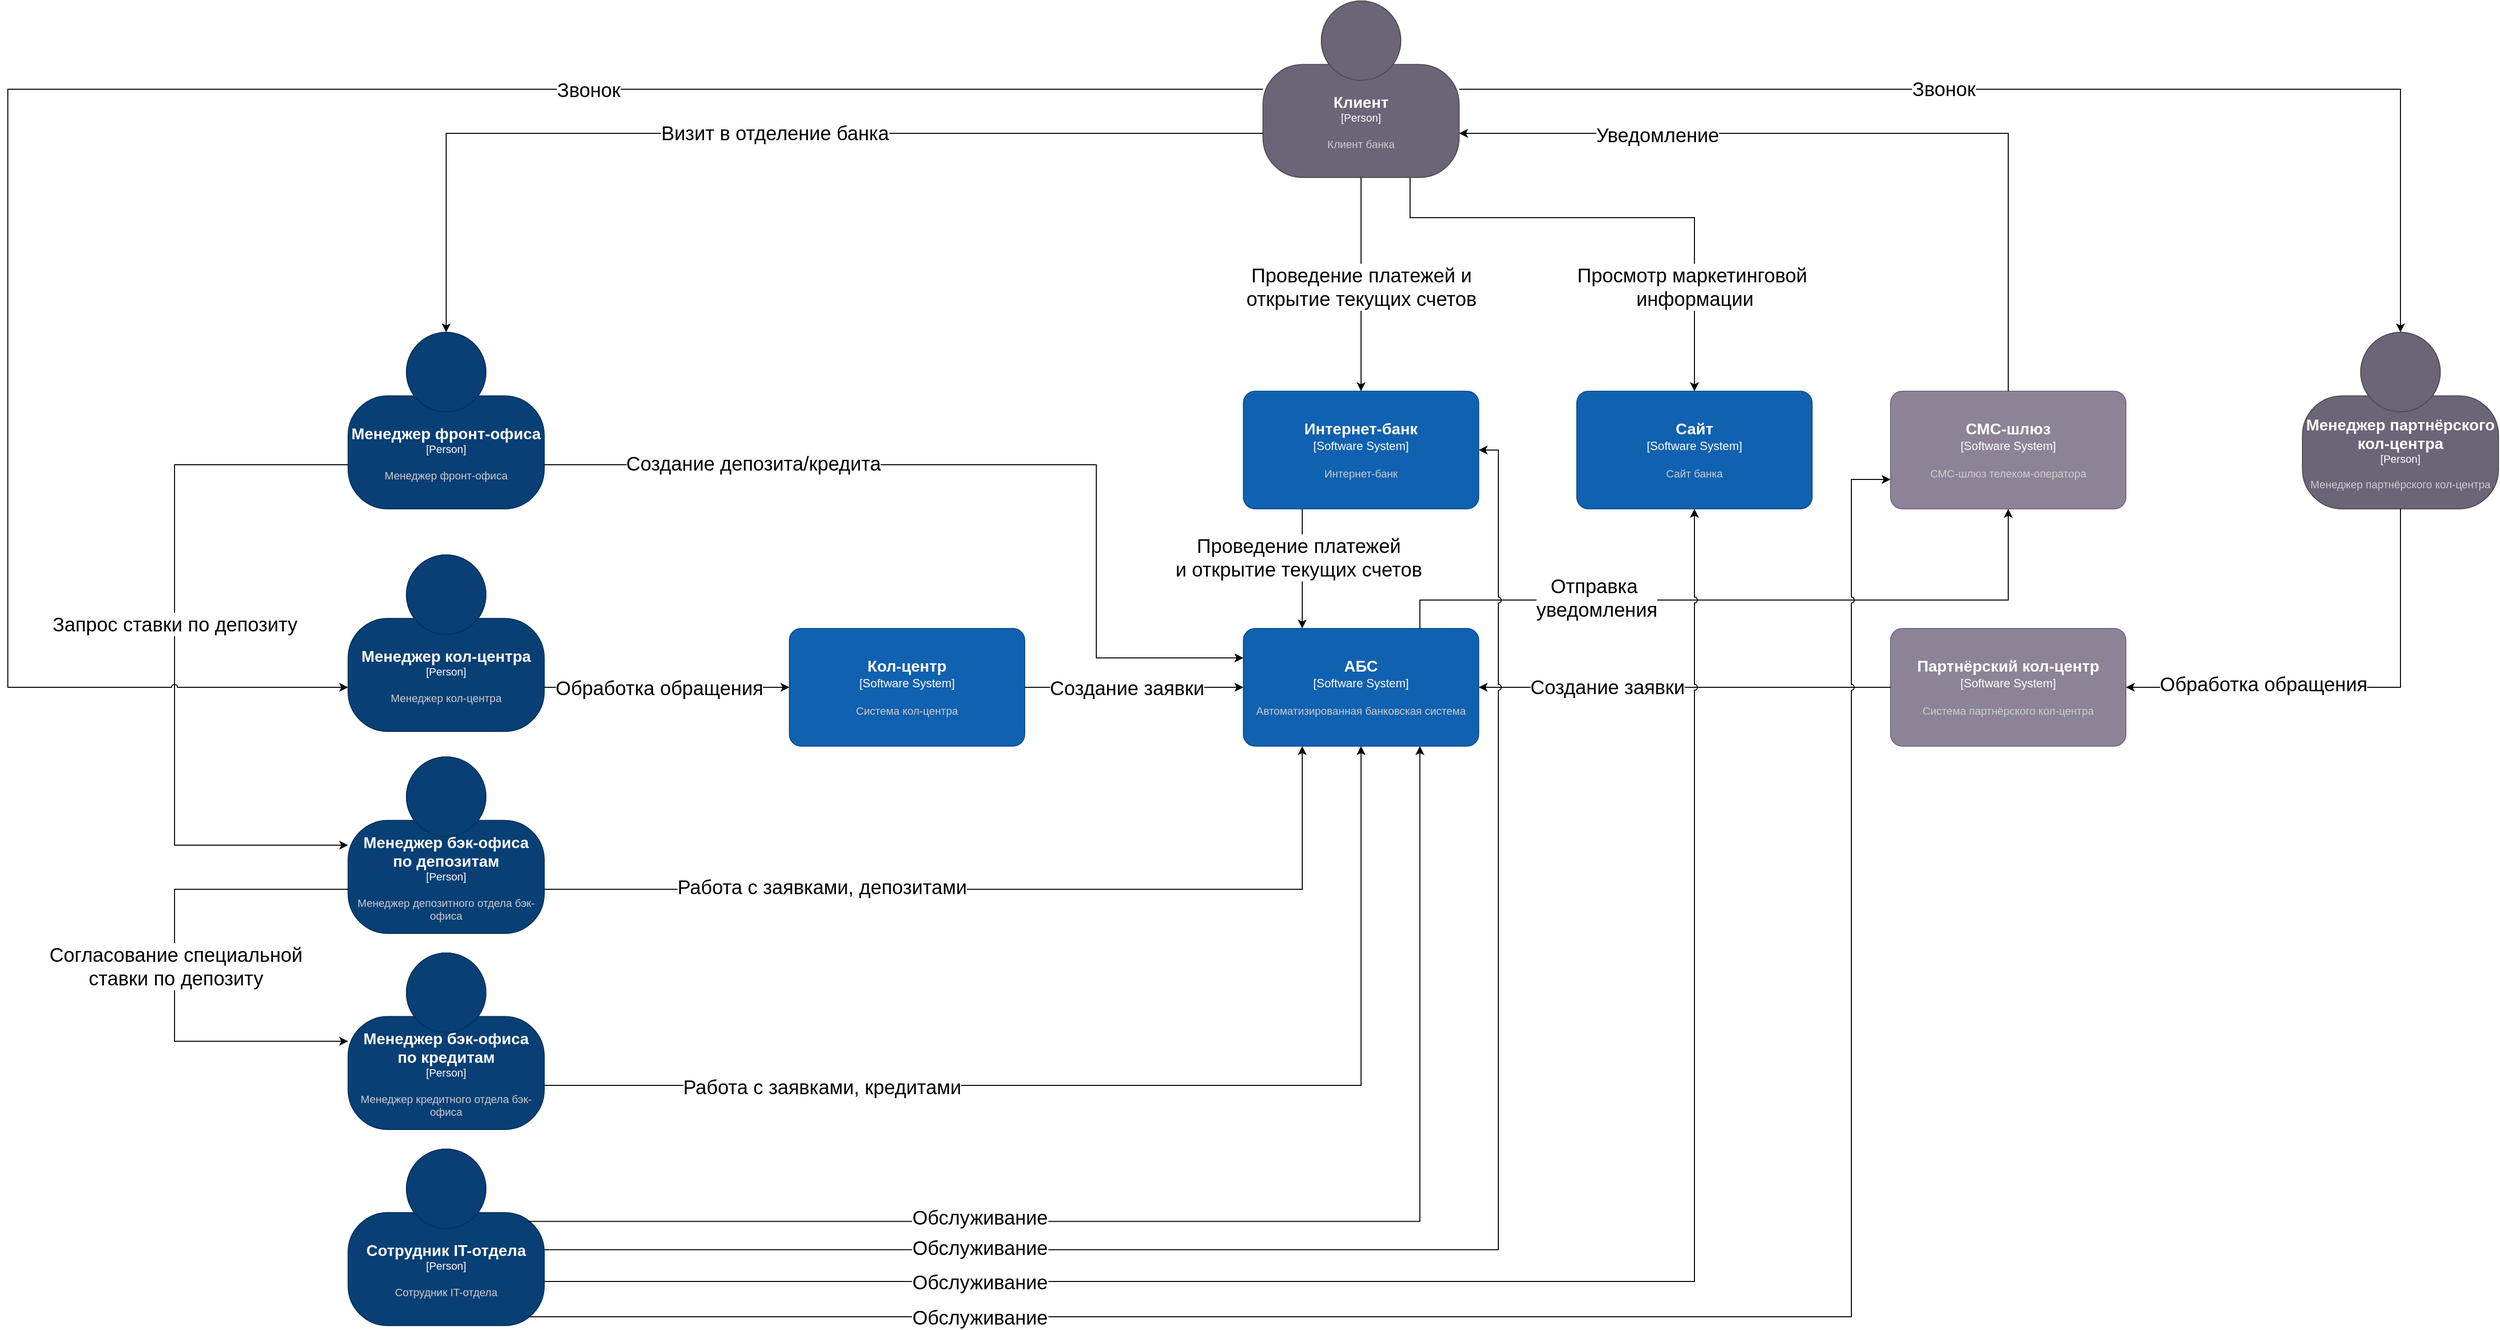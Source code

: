 <mxfile version="24.7.8">
  <diagram name="Схема интеграций" id="GC7DL1on-IlrRZ7ZNuFh">
    <mxGraphModel dx="2745" dy="1815" grid="1" gridSize="10" guides="1" tooltips="1" connect="1" arrows="1" fold="1" page="1" pageScale="1" pageWidth="827" pageHeight="1169" math="0" shadow="0">
      <root>
        <mxCell id="0" />
        <mxCell id="1" parent="0" />
        <object placeholders="1" c4Name="Менеджер кол-центра" c4Type="Person" c4Description="Менеджер кол-центра" label="&lt;font style=&quot;font-size: 16px&quot;&gt;&lt;b&gt;%c4Name%&lt;/b&gt;&lt;/font&gt;&lt;div&gt;[%c4Type%]&lt;/div&gt;&lt;br&gt;&lt;div&gt;&lt;font style=&quot;font-size: 11px&quot;&gt;&lt;font color=&quot;#cccccc&quot;&gt;%c4Description%&lt;/font&gt;&lt;/div&gt;" id="RdxGDrRXhkcWvkmHQoYj-1">
          <mxCell style="html=1;fontSize=11;dashed=0;whiteSpace=wrap;fillColor=#083F75;strokeColor=#06315C;fontColor=#ffffff;shape=mxgraph.c4.person2;align=center;metaEdit=1;points=[[0.5,0,0],[1,0.5,0],[1,0.75,0],[0.75,1,0],[0.5,1,0],[0.25,1,0],[0,0.75,0],[0,0.5,0]];resizable=1;" parent="1" vertex="1">
            <mxGeometry x="-933" y="204" width="200" height="180" as="geometry" />
          </mxCell>
        </object>
        <object placeholders="1" c4Name="Менеджер партнёрского кол-центра" c4Type="Person" c4Description="Менеджер партнёрского кол-центра" label="&lt;font style=&quot;font-size: 16px&quot;&gt;&lt;b&gt;%c4Name%&lt;/b&gt;&lt;/font&gt;&lt;div&gt;[%c4Type%]&lt;/div&gt;&lt;br&gt;&lt;div&gt;&lt;font style=&quot;font-size: 11px&quot;&gt;&lt;font color=&quot;#cccccc&quot;&gt;%c4Description%&lt;/font&gt;&lt;/div&gt;" id="RdxGDrRXhkcWvkmHQoYj-2">
          <mxCell style="html=1;fontSize=11;dashed=0;whiteSpace=wrap;fillColor=#6C6477;strokeColor=#4D4D4D;fontColor=#ffffff;shape=mxgraph.c4.person2;align=center;metaEdit=1;points=[[0.5,0,0],[1,0.5,0],[1,0.75,0],[0.75,1,0],[0.5,1,0],[0.25,1,0],[0,0.75,0],[0,0.5,0]];resizable=1;" parent="1" vertex="1">
            <mxGeometry x="1060" y="-23" width="200" height="180" as="geometry" />
          </mxCell>
        </object>
        <object placeholders="1" c4Name="АБС" c4Type="Software System" c4Description="Автоматизированная банковская система" label="&lt;font style=&quot;font-size: 16px&quot;&gt;&lt;b&gt;%c4Name%&lt;/b&gt;&lt;/font&gt;&lt;div&gt;[%c4Type%]&lt;/div&gt;&lt;br&gt;&lt;div&gt;&lt;font style=&quot;font-size: 11px&quot;&gt;&lt;font color=&quot;#cccccc&quot;&gt;%c4Description%&lt;/font&gt;&lt;/div&gt;" id="RdxGDrRXhkcWvkmHQoYj-3">
          <mxCell style="rounded=1;whiteSpace=wrap;html=1;labelBackgroundColor=none;fillColor=#1061B0;fontColor=#ffffff;align=center;arcSize=10;strokeColor=#0D5091;metaEdit=1;resizable=1;points=[[0.25,0,0],[0.5,0,0],[0.75,0,0],[1,0.25,0],[1,0.5,0],[1,0.75,0],[0.75,1,0],[0.5,1,0],[0.25,1,0],[0,0.75,0],[0,0.5,0],[0,0.25,0]];" parent="1" vertex="1">
            <mxGeometry x="-20" y="279" width="240" height="120" as="geometry" />
          </mxCell>
        </object>
        <object placeholders="1" c4Name="Партнёрский кол-центр" c4Type="Software System" c4Description="Система партнёрского кол-центра" label="&lt;font style=&quot;font-size: 16px&quot;&gt;&lt;b&gt;%c4Name%&lt;/b&gt;&lt;/font&gt;&lt;div&gt;[%c4Type%]&lt;/div&gt;&lt;br&gt;&lt;div&gt;&lt;font style=&quot;font-size: 11px&quot;&gt;&lt;font color=&quot;#cccccc&quot;&gt;%c4Description%&lt;/font&gt;&lt;/div&gt;" id="RdxGDrRXhkcWvkmHQoYj-4">
          <mxCell style="rounded=1;whiteSpace=wrap;html=1;labelBackgroundColor=none;fillColor=#8C8496;fontColor=#ffffff;align=center;arcSize=10;strokeColor=#736782;metaEdit=1;resizable=1;points=[[0.25,0,0],[0.5,0,0],[0.75,0,0],[1,0.25,0],[1,0.5,0],[1,0.75,0],[0.75,1,0],[0.5,1,0],[0.25,1,0],[0,0.75,0],[0,0.5,0],[0,0.25,0]];" parent="1" vertex="1">
            <mxGeometry x="640" y="279" width="240" height="120" as="geometry" />
          </mxCell>
        </object>
        <object placeholders="1" c4Name="СМС-шлюз" c4Type="Software System" c4Description="СМС-шлюз телеком-оператора" label="&lt;font style=&quot;font-size: 16px&quot;&gt;&lt;b&gt;%c4Name%&lt;/b&gt;&lt;/font&gt;&lt;div&gt;[%c4Type%]&lt;/div&gt;&lt;br&gt;&lt;div&gt;&lt;font style=&quot;font-size: 11px&quot;&gt;&lt;font color=&quot;#cccccc&quot;&gt;%c4Description%&lt;/font&gt;&lt;/div&gt;" id="RdxGDrRXhkcWvkmHQoYj-6">
          <mxCell style="rounded=1;whiteSpace=wrap;html=1;labelBackgroundColor=none;fillColor=#8C8496;fontColor=#ffffff;align=center;arcSize=10;strokeColor=#736782;metaEdit=1;resizable=1;points=[[0.25,0,0],[0.5,0,0],[0.75,0,0],[1,0.25,0],[1,0.5,0],[1,0.75,0],[0.75,1,0],[0.5,1,0],[0.25,1,0],[0,0.75,0],[0,0.5,0],[0,0.25,0]];" parent="1" vertex="1">
            <mxGeometry x="640" y="37" width="240" height="120" as="geometry" />
          </mxCell>
        </object>
        <object placeholders="1" c4Name="Кол-центр" c4Type="Software System" c4Description="Система кол-центра" label="&lt;font style=&quot;font-size: 16px&quot;&gt;&lt;b&gt;%c4Name%&lt;/b&gt;&lt;/font&gt;&lt;div&gt;[%c4Type%]&lt;/div&gt;&lt;br&gt;&lt;div&gt;&lt;font style=&quot;font-size: 11px&quot;&gt;&lt;font color=&quot;#cccccc&quot;&gt;%c4Description%&lt;/font&gt;&lt;/div&gt;" id="RdxGDrRXhkcWvkmHQoYj-7">
          <mxCell style="rounded=1;whiteSpace=wrap;html=1;labelBackgroundColor=none;fillColor=#1061B0;fontColor=#ffffff;align=center;arcSize=10;strokeColor=#0D5091;metaEdit=1;resizable=1;points=[[0.25,0,0],[0.5,0,0],[0.75,0,0],[1,0.25,0],[1,0.5,0],[1,0.75,0],[0.75,1,0],[0.5,1,0],[0.25,1,0],[0,0.75,0],[0,0.5,0],[0,0.25,0]];" parent="1" vertex="1">
            <mxGeometry x="-483" y="279" width="240" height="120" as="geometry" />
          </mxCell>
        </object>
        <object placeholders="1" c4Name="Интернет-банк" c4Type="Software System" c4Description="Интернет-банк" label="&lt;font style=&quot;font-size: 16px&quot;&gt;&lt;b&gt;%c4Name%&lt;/b&gt;&lt;/font&gt;&lt;div&gt;[%c4Type%]&lt;/div&gt;&lt;br&gt;&lt;div&gt;&lt;font style=&quot;font-size: 11px&quot;&gt;&lt;font color=&quot;#cccccc&quot;&gt;%c4Description%&lt;/font&gt;&lt;/div&gt;" id="RdxGDrRXhkcWvkmHQoYj-8">
          <mxCell style="rounded=1;whiteSpace=wrap;html=1;labelBackgroundColor=none;fillColor=#1061B0;fontColor=#ffffff;align=center;arcSize=10;strokeColor=#0D5091;metaEdit=1;resizable=1;points=[[0.25,0,0],[0.5,0,0],[0.75,0,0],[1,0.25,0],[1,0.5,0],[1,0.75,0],[0.75,1,0],[0.5,1,0],[0.25,1,0],[0,0.75,0],[0,0.5,0],[0,0.25,0]];" parent="1" vertex="1">
            <mxGeometry x="-20" y="37" width="240" height="120" as="geometry" />
          </mxCell>
        </object>
        <object placeholders="1" c4Name="Сайт" c4Type="Software System" c4Description="Сайт банка" label="&lt;font style=&quot;font-size: 16px&quot;&gt;&lt;b&gt;%c4Name%&lt;/b&gt;&lt;/font&gt;&lt;div&gt;[%c4Type%]&lt;/div&gt;&lt;br&gt;&lt;div&gt;&lt;font style=&quot;font-size: 11px&quot;&gt;&lt;font color=&quot;#cccccc&quot;&gt;%c4Description%&lt;/font&gt;&lt;/div&gt;" id="RdxGDrRXhkcWvkmHQoYj-9">
          <mxCell style="rounded=1;whiteSpace=wrap;html=1;labelBackgroundColor=none;fillColor=#1061B0;fontColor=#ffffff;align=center;arcSize=10;strokeColor=#0D5091;metaEdit=1;resizable=1;points=[[0.25,0,0],[0.5,0,0],[0.75,0,0],[1,0.25,0],[1,0.5,0],[1,0.75,0],[0.75,1,0],[0.5,1,0],[0.25,1,0],[0,0.75,0],[0,0.5,0],[0,0.25,0]];" parent="1" vertex="1">
            <mxGeometry x="320" y="37" width="240" height="120" as="geometry" />
          </mxCell>
        </object>
        <mxCell id="RdxGDrRXhkcWvkmHQoYj-25" style="edgeStyle=orthogonalEdgeStyle;rounded=0;orthogonalLoop=1;jettySize=auto;html=1;exitX=0.75;exitY=1;exitDx=0;exitDy=0;exitPerimeter=0;" parent="1" source="RdxGDrRXhkcWvkmHQoYj-10" target="RdxGDrRXhkcWvkmHQoYj-9" edge="1">
          <mxGeometry relative="1" as="geometry">
            <Array as="points">
              <mxPoint x="150" y="-140" />
              <mxPoint x="440" y="-140" />
            </Array>
          </mxGeometry>
        </mxCell>
        <mxCell id="RdxGDrRXhkcWvkmHQoYj-54" value="&lt;font style=&quot;font-size: 20px;&quot;&gt;Просмотр маркетинговой&amp;nbsp;&lt;/font&gt;&lt;div&gt;&lt;font style=&quot;font-size: 20px;&quot;&gt;информации&lt;/font&gt;&lt;/div&gt;" style="edgeLabel;html=1;align=center;verticalAlign=middle;resizable=0;points=[];" parent="RdxGDrRXhkcWvkmHQoYj-25" vertex="1" connectable="0">
          <mxGeometry x="-0.205" y="-5" relative="1" as="geometry">
            <mxPoint x="129" y="65" as="offset" />
          </mxGeometry>
        </mxCell>
        <object placeholders="1" c4Name="Клиент" c4Type="Person" c4Description="Клиент банка" label="&lt;font style=&quot;font-size: 16px&quot;&gt;&lt;b&gt;%c4Name%&lt;/b&gt;&lt;/font&gt;&lt;div&gt;[%c4Type%]&lt;/div&gt;&lt;br&gt;&lt;div&gt;&lt;font style=&quot;font-size: 11px&quot;&gt;&lt;font color=&quot;#cccccc&quot;&gt;%c4Description%&lt;/font&gt;&lt;/div&gt;" id="RdxGDrRXhkcWvkmHQoYj-10">
          <mxCell style="html=1;fontSize=11;dashed=0;whiteSpace=wrap;fillColor=#6C6477;strokeColor=#4D4D4D;fontColor=#ffffff;shape=mxgraph.c4.person2;align=center;metaEdit=1;points=[[0.5,0,0],[1,0.5,0],[1,0.75,0],[0.75,1,0],[0.5,1,0],[0.25,1,0],[0,0.75,0],[0,0.5,0]];resizable=1;" parent="1" vertex="1">
            <mxGeometry y="-361" width="200" height="180" as="geometry" />
          </mxCell>
        </object>
        <object placeholders="1" c4Name="Сотрудник IT-отдела" c4Type="Person" c4Description="Сотрудник IT-отдела" label="&lt;font style=&quot;font-size: 16px&quot;&gt;&lt;b&gt;%c4Name%&lt;/b&gt;&lt;/font&gt;&lt;div&gt;[%c4Type%]&lt;/div&gt;&lt;br&gt;&lt;div&gt;&lt;font style=&quot;font-size: 11px&quot;&gt;&lt;font color=&quot;#cccccc&quot;&gt;%c4Description%&lt;/font&gt;&lt;/div&gt;" id="RdxGDrRXhkcWvkmHQoYj-11">
          <mxCell style="html=1;fontSize=11;dashed=0;whiteSpace=wrap;fillColor=#083F75;strokeColor=#06315C;fontColor=#ffffff;shape=mxgraph.c4.person2;align=center;metaEdit=1;points=[[0,0.5,0,0,0],[0,0.75,0,0,0],[0.25,1,0,0,0],[0.5,0,0,0,0],[0.5,1,0,0,0],[0.75,1,0,0,0],[0.92,0.41,0,0,0],[0.92,0.95,0,0,0],[1,0.57,0,0,0],[1,0.75,0,0,0]];resizable=1;" parent="1" vertex="1">
            <mxGeometry x="-933" y="810" width="200" height="180" as="geometry" />
          </mxCell>
        </object>
        <object placeholders="1" c4Name="Менеджер бэк-офиса &#xa;по депозитам" c4Type="Person" c4Description="Менеджер депозитного отдела бэк-офиса" label="&lt;font style=&quot;font-size: 16px&quot;&gt;&lt;b&gt;%c4Name%&lt;/b&gt;&lt;/font&gt;&lt;div&gt;[%c4Type%]&lt;/div&gt;&lt;br&gt;&lt;div&gt;&lt;font style=&quot;font-size: 11px&quot;&gt;&lt;font color=&quot;#cccccc&quot;&gt;%c4Description%&lt;/font&gt;&lt;/div&gt;" id="RdxGDrRXhkcWvkmHQoYj-12">
          <mxCell style="html=1;fontSize=11;dashed=0;whiteSpace=wrap;fillColor=#083F75;strokeColor=#06315C;fontColor=#ffffff;shape=mxgraph.c4.person2;align=center;metaEdit=1;points=[[0.5,0,0],[1,0.5,0],[1,0.75,0],[0.75,1,0],[0.5,1,0],[0.25,1,0],[0,0.75,0],[0,0.5,0]];resizable=1;" parent="1" vertex="1">
            <mxGeometry x="-933" y="410" width="200" height="180" as="geometry" />
          </mxCell>
        </object>
        <object placeholders="1" c4Name="Менеджер бэк-офиса &#xa;по кредитам" c4Type="Person" c4Description="Менеджер кредитного отдела бэк-офиса" label="&lt;font style=&quot;font-size: 16px&quot;&gt;&lt;b&gt;%c4Name%&lt;/b&gt;&lt;/font&gt;&lt;div&gt;[%c4Type%]&lt;/div&gt;&lt;br&gt;&lt;div&gt;&lt;font style=&quot;font-size: 11px&quot;&gt;&lt;font color=&quot;#cccccc&quot;&gt;%c4Description%&lt;/font&gt;&lt;/div&gt;" id="RdxGDrRXhkcWvkmHQoYj-13">
          <mxCell style="html=1;fontSize=11;dashed=0;whiteSpace=wrap;fillColor=#083F75;strokeColor=#06315C;fontColor=#ffffff;shape=mxgraph.c4.person2;align=center;metaEdit=1;points=[[0.5,0,0],[1,0.5,0],[1,0.75,0],[0.75,1,0],[0.5,1,0],[0.25,1,0],[0,0.75,0],[0,0.5,0]];resizable=1;" parent="1" vertex="1">
            <mxGeometry x="-933" y="610" width="200" height="180" as="geometry" />
          </mxCell>
        </object>
        <object placeholders="1" c4Name="Менеджер фронт-офиса" c4Type="Person" c4Description="Менеджер фронт-офиса" label="&lt;font style=&quot;font-size: 16px&quot;&gt;&lt;b&gt;%c4Name%&lt;/b&gt;&lt;/font&gt;&lt;div&gt;[%c4Type%]&lt;/div&gt;&lt;br&gt;&lt;div&gt;&lt;font style=&quot;font-size: 11px&quot;&gt;&lt;font color=&quot;#cccccc&quot;&gt;%c4Description%&lt;/font&gt;&lt;/div&gt;" id="RdxGDrRXhkcWvkmHQoYj-14">
          <mxCell style="html=1;fontSize=11;dashed=0;whiteSpace=wrap;fillColor=#083F75;strokeColor=#06315C;fontColor=#ffffff;shape=mxgraph.c4.person2;align=center;metaEdit=1;points=[[0.5,0,0],[1,0.5,0],[1,0.75,0],[0.75,1,0],[0.5,1,0],[0.25,1,0],[0,0.75,0],[0,0.5,0]];resizable=1;" parent="1" vertex="1">
            <mxGeometry x="-933" y="-23" width="200" height="180" as="geometry" />
          </mxCell>
        </object>
        <mxCell id="RdxGDrRXhkcWvkmHQoYj-15" style="edgeStyle=orthogonalEdgeStyle;rounded=0;orthogonalLoop=1;jettySize=auto;html=1;exitX=0.5;exitY=1;exitDx=0;exitDy=0;exitPerimeter=0;entryX=1;entryY=0.5;entryDx=0;entryDy=0;entryPerimeter=0;" parent="1" source="RdxGDrRXhkcWvkmHQoYj-2" target="RdxGDrRXhkcWvkmHQoYj-4" edge="1">
          <mxGeometry relative="1" as="geometry" />
        </mxCell>
        <mxCell id="RdxGDrRXhkcWvkmHQoYj-16" value="Обработка обращения" style="edgeLabel;html=1;align=center;verticalAlign=middle;resizable=0;points=[];fontSize=20;" parent="RdxGDrRXhkcWvkmHQoYj-15" vertex="1" connectable="0">
          <mxGeometry x="0.394" y="-4" relative="1" as="geometry">
            <mxPoint as="offset" />
          </mxGeometry>
        </mxCell>
        <mxCell id="RdxGDrRXhkcWvkmHQoYj-17" style="edgeStyle=orthogonalEdgeStyle;rounded=0;orthogonalLoop=1;jettySize=auto;html=1;exitX=1;exitY=0.75;exitDx=0;exitDy=0;exitPerimeter=0;entryX=0;entryY=0.5;entryDx=0;entryDy=0;entryPerimeter=0;" parent="1" source="RdxGDrRXhkcWvkmHQoYj-1" target="RdxGDrRXhkcWvkmHQoYj-7" edge="1">
          <mxGeometry relative="1" as="geometry" />
        </mxCell>
        <mxCell id="RdxGDrRXhkcWvkmHQoYj-18" value="&lt;font style=&quot;font-size: 20px;&quot;&gt;Обработка обращения&lt;/font&gt;" style="edgeLabel;html=1;align=center;verticalAlign=middle;resizable=0;points=[];fontSize=20;" parent="RdxGDrRXhkcWvkmHQoYj-17" vertex="1" connectable="0">
          <mxGeometry x="-0.323" y="5" relative="1" as="geometry">
            <mxPoint x="32" y="5" as="offset" />
          </mxGeometry>
        </mxCell>
        <mxCell id="RdxGDrRXhkcWvkmHQoYj-19" style="edgeStyle=orthogonalEdgeStyle;rounded=0;orthogonalLoop=1;jettySize=auto;html=1;exitX=0;exitY=0.75;exitDx=0;exitDy=0;exitPerimeter=0;entryX=0;entryY=0.5;entryDx=0;entryDy=0;entryPerimeter=0;" parent="1" source="RdxGDrRXhkcWvkmHQoYj-14" target="RdxGDrRXhkcWvkmHQoYj-12" edge="1">
          <mxGeometry relative="1" as="geometry">
            <Array as="points">
              <mxPoint x="-1110" y="112" />
              <mxPoint x="-1110" y="500" />
            </Array>
          </mxGeometry>
        </mxCell>
        <mxCell id="RdxGDrRXhkcWvkmHQoYj-62" value="&lt;font style=&quot;font-size: 20px;&quot;&gt;Запрос ставки по депозиту&lt;/font&gt;" style="edgeLabel;html=1;align=center;verticalAlign=middle;resizable=0;points=[];" parent="RdxGDrRXhkcWvkmHQoYj-19" vertex="1" connectable="0">
          <mxGeometry x="-0.087" relative="1" as="geometry">
            <mxPoint as="offset" />
          </mxGeometry>
        </mxCell>
        <mxCell id="RdxGDrRXhkcWvkmHQoYj-21" style="edgeStyle=orthogonalEdgeStyle;rounded=0;orthogonalLoop=1;jettySize=auto;html=1;exitX=0;exitY=0.75;exitDx=0;exitDy=0;exitPerimeter=0;entryX=0.5;entryY=0;entryDx=0;entryDy=0;entryPerimeter=0;" parent="1" source="RdxGDrRXhkcWvkmHQoYj-10" target="RdxGDrRXhkcWvkmHQoYj-14" edge="1">
          <mxGeometry relative="1" as="geometry">
            <mxPoint x="-833" y="-181" as="targetPoint" />
          </mxGeometry>
        </mxCell>
        <mxCell id="RdxGDrRXhkcWvkmHQoYj-42" value="&lt;font style=&quot;font-size: 20px;&quot;&gt;Визит в отделение банка&lt;/font&gt;" style="edgeLabel;html=1;align=center;verticalAlign=middle;resizable=0;points=[];" parent="RdxGDrRXhkcWvkmHQoYj-21" vertex="1" connectable="0">
          <mxGeometry x="-0.041" y="-1" relative="1" as="geometry">
            <mxPoint x="-1" as="offset" />
          </mxGeometry>
        </mxCell>
        <mxCell id="RdxGDrRXhkcWvkmHQoYj-22" value="&lt;font style=&quot;font-size: 20px;&quot;&gt;Звонок&lt;/font&gt;" style="edgeStyle=orthogonalEdgeStyle;rounded=0;orthogonalLoop=1;jettySize=auto;html=1;exitX=0;exitY=0.5;exitDx=0;exitDy=0;exitPerimeter=0;entryX=0;entryY=0.75;entryDx=0;entryDy=0;entryPerimeter=0;jumpStyle=arc;" parent="1" source="RdxGDrRXhkcWvkmHQoYj-10" target="RdxGDrRXhkcWvkmHQoYj-1" edge="1">
          <mxGeometry x="-0.386" relative="1" as="geometry">
            <Array as="points">
              <mxPoint x="-1280" y="-271" />
              <mxPoint x="-1280" y="339" />
            </Array>
            <mxPoint x="-1" as="offset" />
          </mxGeometry>
        </mxCell>
        <mxCell id="RdxGDrRXhkcWvkmHQoYj-23" style="edgeStyle=orthogonalEdgeStyle;rounded=0;orthogonalLoop=1;jettySize=auto;html=1;exitX=1;exitY=0.5;exitDx=0;exitDy=0;exitPerimeter=0;entryX=0.5;entryY=0;entryDx=0;entryDy=0;entryPerimeter=0;" parent="1" source="RdxGDrRXhkcWvkmHQoYj-10" target="RdxGDrRXhkcWvkmHQoYj-2" edge="1">
          <mxGeometry relative="1" as="geometry" />
        </mxCell>
        <mxCell id="RdxGDrRXhkcWvkmHQoYj-38" value="&lt;font style=&quot;font-size: 20px;&quot;&gt;Звонок&lt;/font&gt;" style="edgeLabel;html=1;align=center;verticalAlign=middle;resizable=0;points=[];fontSize=20;" parent="RdxGDrRXhkcWvkmHQoYj-23" vertex="1" connectable="0">
          <mxGeometry x="-0.185" relative="1" as="geometry">
            <mxPoint x="1" y="-1" as="offset" />
          </mxGeometry>
        </mxCell>
        <mxCell id="RdxGDrRXhkcWvkmHQoYj-24" style="edgeStyle=orthogonalEdgeStyle;rounded=0;orthogonalLoop=1;jettySize=auto;html=1;exitX=0.5;exitY=1;exitDx=0;exitDy=0;exitPerimeter=0;entryX=0.5;entryY=0;entryDx=0;entryDy=0;entryPerimeter=0;" parent="1" source="RdxGDrRXhkcWvkmHQoYj-10" target="RdxGDrRXhkcWvkmHQoYj-8" edge="1">
          <mxGeometry relative="1" as="geometry" />
        </mxCell>
        <mxCell id="RdxGDrRXhkcWvkmHQoYj-53" value="Проведение платежей и&lt;div style=&quot;font-size: 20px;&quot;&gt;открытие текущих счетов&lt;/div&gt;" style="edgeLabel;html=1;align=center;verticalAlign=middle;resizable=0;points=[];fontSize=20;" parent="RdxGDrRXhkcWvkmHQoYj-24" vertex="1" connectable="0">
          <mxGeometry x="-0.151" y="1" relative="1" as="geometry">
            <mxPoint x="-1" y="18" as="offset" />
          </mxGeometry>
        </mxCell>
        <mxCell id="RdxGDrRXhkcWvkmHQoYj-26" style="edgeStyle=orthogonalEdgeStyle;rounded=0;orthogonalLoop=1;jettySize=auto;html=1;exitX=0.5;exitY=0;exitDx=0;exitDy=0;exitPerimeter=0;entryX=1;entryY=0.75;entryDx=0;entryDy=0;entryPerimeter=0;" parent="1" source="RdxGDrRXhkcWvkmHQoYj-6" target="RdxGDrRXhkcWvkmHQoYj-10" edge="1">
          <mxGeometry relative="1" as="geometry" />
        </mxCell>
        <mxCell id="RdxGDrRXhkcWvkmHQoYj-47" value="&lt;font style=&quot;font-size: 20px;&quot;&gt;Уведомление&lt;/font&gt;" style="edgeLabel;html=1;align=center;verticalAlign=middle;resizable=0;points=[];" parent="RdxGDrRXhkcWvkmHQoYj-26" vertex="1" connectable="0">
          <mxGeometry x="0.509" y="1" relative="1" as="geometry">
            <mxPoint as="offset" />
          </mxGeometry>
        </mxCell>
        <mxCell id="RdxGDrRXhkcWvkmHQoYj-27" style="edgeStyle=orthogonalEdgeStyle;rounded=0;orthogonalLoop=1;jettySize=auto;html=1;exitX=1;exitY=0.5;exitDx=0;exitDy=0;exitPerimeter=0;entryX=0;entryY=0.5;entryDx=0;entryDy=0;entryPerimeter=0;" parent="1" source="RdxGDrRXhkcWvkmHQoYj-7" target="RdxGDrRXhkcWvkmHQoYj-3" edge="1">
          <mxGeometry relative="1" as="geometry" />
        </mxCell>
        <mxCell id="RdxGDrRXhkcWvkmHQoYj-49" value="&lt;font style=&quot;font-size: 20px;&quot;&gt;Создание заявки&lt;/font&gt;" style="edgeLabel;html=1;align=center;verticalAlign=middle;resizable=0;points=[];" parent="RdxGDrRXhkcWvkmHQoYj-27" vertex="1" connectable="0">
          <mxGeometry x="-0.387" y="-1" relative="1" as="geometry">
            <mxPoint x="35" y="-1" as="offset" />
          </mxGeometry>
        </mxCell>
        <mxCell id="RdxGDrRXhkcWvkmHQoYj-28" style="edgeStyle=orthogonalEdgeStyle;rounded=0;orthogonalLoop=1;jettySize=auto;html=1;exitX=0;exitY=0.5;exitDx=0;exitDy=0;exitPerimeter=0;entryX=1;entryY=0.5;entryDx=0;entryDy=0;entryPerimeter=0;" parent="1" source="RdxGDrRXhkcWvkmHQoYj-4" target="RdxGDrRXhkcWvkmHQoYj-3" edge="1">
          <mxGeometry relative="1" as="geometry" />
        </mxCell>
        <mxCell id="RdxGDrRXhkcWvkmHQoYj-50" value="&lt;font style=&quot;font-size: 20px;&quot;&gt;Создание заявки&lt;/font&gt;" style="edgeLabel;html=1;align=center;verticalAlign=middle;resizable=0;points=[];" parent="RdxGDrRXhkcWvkmHQoYj-28" vertex="1" connectable="0">
          <mxGeometry x="0.379" y="-1" relative="1" as="geometry">
            <mxPoint as="offset" />
          </mxGeometry>
        </mxCell>
        <mxCell id="RdxGDrRXhkcWvkmHQoYj-30" style="edgeStyle=orthogonalEdgeStyle;rounded=0;orthogonalLoop=1;jettySize=auto;html=1;exitX=0.75;exitY=0;exitDx=0;exitDy=0;exitPerimeter=0;entryX=0.5;entryY=1;entryDx=0;entryDy=0;entryPerimeter=0;" parent="1" source="RdxGDrRXhkcWvkmHQoYj-3" target="RdxGDrRXhkcWvkmHQoYj-6" edge="1">
          <mxGeometry relative="1" as="geometry">
            <Array as="points">
              <mxPoint x="160" y="250" />
              <mxPoint x="760" y="250" />
            </Array>
          </mxGeometry>
        </mxCell>
        <mxCell id="RdxGDrRXhkcWvkmHQoYj-51" value="&lt;font style=&quot;font-size: 20px;&quot;&gt;Отправка&amp;nbsp;&lt;/font&gt;&lt;div&gt;&lt;font style=&quot;font-size: 20px;&quot;&gt;уведомления&lt;/font&gt;&lt;/div&gt;" style="edgeLabel;html=1;align=center;verticalAlign=middle;resizable=0;points=[];" parent="RdxGDrRXhkcWvkmHQoYj-30" vertex="1" connectable="0">
          <mxGeometry x="-0.372" y="3" relative="1" as="geometry">
            <mxPoint x="-18" as="offset" />
          </mxGeometry>
        </mxCell>
        <mxCell id="RdxGDrRXhkcWvkmHQoYj-31" style="edgeStyle=orthogonalEdgeStyle;rounded=0;orthogonalLoop=1;jettySize=auto;html=1;exitX=0.25;exitY=1;exitDx=0;exitDy=0;exitPerimeter=0;entryX=0.25;entryY=0;entryDx=0;entryDy=0;entryPerimeter=0;" parent="1" source="RdxGDrRXhkcWvkmHQoYj-8" target="RdxGDrRXhkcWvkmHQoYj-3" edge="1">
          <mxGeometry relative="1" as="geometry" />
        </mxCell>
        <mxCell id="RdxGDrRXhkcWvkmHQoYj-55" value="&lt;font style=&quot;font-size: 20px;&quot;&gt;Проведение платежей&lt;/font&gt;&lt;div style=&quot;font-size: 20px;&quot;&gt;&lt;font style=&quot;font-size: 20px;&quot;&gt;и открытие текущих счетов&lt;/font&gt;&lt;/div&gt;" style="edgeLabel;html=1;align=center;verticalAlign=middle;resizable=0;points=[];" parent="RdxGDrRXhkcWvkmHQoYj-31" vertex="1" connectable="0">
          <mxGeometry x="-0.191" y="-4" relative="1" as="geometry">
            <mxPoint y="-1" as="offset" />
          </mxGeometry>
        </mxCell>
        <mxCell id="RdxGDrRXhkcWvkmHQoYj-32" style="edgeStyle=orthogonalEdgeStyle;rounded=0;orthogonalLoop=1;jettySize=auto;html=1;exitX=1;exitY=0.75;exitDx=0;exitDy=0;exitPerimeter=0;entryX=0.25;entryY=1;entryDx=0;entryDy=0;entryPerimeter=0;" parent="1" source="RdxGDrRXhkcWvkmHQoYj-12" target="RdxGDrRXhkcWvkmHQoYj-3" edge="1">
          <mxGeometry relative="1" as="geometry" />
        </mxCell>
        <mxCell id="RdxGDrRXhkcWvkmHQoYj-52" value="&lt;font style=&quot;font-size: 20px;&quot;&gt;Работа с заявками, депозитами&lt;/font&gt;" style="edgeLabel;html=1;align=center;verticalAlign=middle;resizable=0;points=[];" parent="RdxGDrRXhkcWvkmHQoYj-32" vertex="1" connectable="0">
          <mxGeometry x="-0.384" y="3" relative="1" as="geometry">
            <mxPoint as="offset" />
          </mxGeometry>
        </mxCell>
        <mxCell id="RdxGDrRXhkcWvkmHQoYj-33" style="edgeStyle=orthogonalEdgeStyle;rounded=0;orthogonalLoop=1;jettySize=auto;html=1;exitX=1;exitY=0.75;exitDx=0;exitDy=0;exitPerimeter=0;entryX=0.5;entryY=1;entryDx=0;entryDy=0;entryPerimeter=0;" parent="1" source="RdxGDrRXhkcWvkmHQoYj-13" target="RdxGDrRXhkcWvkmHQoYj-3" edge="1">
          <mxGeometry relative="1" as="geometry" />
        </mxCell>
        <mxCell id="RdxGDrRXhkcWvkmHQoYj-56" value="&lt;font style=&quot;font-size: 20px;&quot;&gt;Работа с заявками, кредитами&lt;/font&gt;" style="edgeLabel;html=1;align=center;verticalAlign=middle;resizable=0;points=[];" parent="RdxGDrRXhkcWvkmHQoYj-33" vertex="1" connectable="0">
          <mxGeometry x="-0.746" y="-1" relative="1" as="geometry">
            <mxPoint x="133" as="offset" />
          </mxGeometry>
        </mxCell>
        <mxCell id="RdxGDrRXhkcWvkmHQoYj-34" style="edgeStyle=orthogonalEdgeStyle;rounded=0;orthogonalLoop=1;jettySize=auto;html=1;exitX=0.92;exitY=0.41;exitDx=0;exitDy=0;exitPerimeter=0;entryX=0.75;entryY=1;entryDx=0;entryDy=0;entryPerimeter=0;" parent="1" source="RdxGDrRXhkcWvkmHQoYj-11" target="RdxGDrRXhkcWvkmHQoYj-3" edge="1">
          <mxGeometry relative="1" as="geometry" />
        </mxCell>
        <mxCell id="RdxGDrRXhkcWvkmHQoYj-43" value="&lt;font style=&quot;font-size: 20px;&quot;&gt;Обслуживание&lt;/font&gt;" style="edgeLabel;html=1;align=center;verticalAlign=middle;resizable=0;points=[];" parent="RdxGDrRXhkcWvkmHQoYj-34" vertex="1" connectable="0">
          <mxGeometry x="-0.348" y="5" relative="1" as="geometry">
            <mxPoint x="5" as="offset" />
          </mxGeometry>
        </mxCell>
        <mxCell id="RdxGDrRXhkcWvkmHQoYj-35" style="edgeStyle=orthogonalEdgeStyle;rounded=0;orthogonalLoop=1;jettySize=auto;html=1;exitX=1;exitY=0.57;exitDx=0;exitDy=0;exitPerimeter=0;entryX=1;entryY=0.5;entryDx=0;entryDy=0;entryPerimeter=0;jumpStyle=arc;" parent="1" source="RdxGDrRXhkcWvkmHQoYj-11" target="RdxGDrRXhkcWvkmHQoYj-8" edge="1">
          <mxGeometry relative="1" as="geometry" />
        </mxCell>
        <mxCell id="RdxGDrRXhkcWvkmHQoYj-44" value="&lt;span style=&quot;font-size: 20px;&quot;&gt;Обслуживание&lt;/span&gt;" style="edgeLabel;html=1;align=center;verticalAlign=middle;resizable=0;points=[];" parent="RdxGDrRXhkcWvkmHQoYj-35" vertex="1" connectable="0">
          <mxGeometry x="-0.548" y="3" relative="1" as="geometry">
            <mxPoint x="35" as="offset" />
          </mxGeometry>
        </mxCell>
        <mxCell id="RdxGDrRXhkcWvkmHQoYj-36" style="edgeStyle=orthogonalEdgeStyle;rounded=0;orthogonalLoop=1;jettySize=auto;html=1;exitX=1;exitY=0.75;exitDx=0;exitDy=0;exitPerimeter=0;entryX=0.5;entryY=1;entryDx=0;entryDy=0;entryPerimeter=0;jumpStyle=arc;" parent="1" source="RdxGDrRXhkcWvkmHQoYj-11" target="RdxGDrRXhkcWvkmHQoYj-9" edge="1">
          <mxGeometry relative="1" as="geometry">
            <Array as="points">
              <mxPoint x="440" y="945" />
            </Array>
          </mxGeometry>
        </mxCell>
        <mxCell id="RdxGDrRXhkcWvkmHQoYj-45" value="&lt;span style=&quot;font-size: 20px;&quot;&gt;Обслуживание&lt;/span&gt;" style="edgeLabel;html=1;align=center;verticalAlign=middle;resizable=0;points=[];" parent="RdxGDrRXhkcWvkmHQoYj-36" vertex="1" connectable="0">
          <mxGeometry x="-0.506" relative="1" as="geometry">
            <mxPoint x="-41" as="offset" />
          </mxGeometry>
        </mxCell>
        <mxCell id="RdxGDrRXhkcWvkmHQoYj-37" style="edgeStyle=orthogonalEdgeStyle;rounded=0;orthogonalLoop=1;jettySize=auto;html=1;exitX=0.92;exitY=0.95;exitDx=0;exitDy=0;exitPerimeter=0;entryX=0;entryY=0.75;entryDx=0;entryDy=0;entryPerimeter=0;jumpStyle=arc;" parent="1" source="RdxGDrRXhkcWvkmHQoYj-11" target="RdxGDrRXhkcWvkmHQoYj-6" edge="1">
          <mxGeometry relative="1" as="geometry">
            <Array as="points">
              <mxPoint x="600" y="981" />
              <mxPoint x="600" y="127" />
            </Array>
          </mxGeometry>
        </mxCell>
        <mxCell id="RdxGDrRXhkcWvkmHQoYj-46" value="&lt;span style=&quot;font-size: 20px;&quot;&gt;Обслуживание&lt;/span&gt;" style="edgeLabel;html=1;align=center;verticalAlign=middle;resizable=0;points=[];" parent="RdxGDrRXhkcWvkmHQoYj-37" vertex="1" connectable="0">
          <mxGeometry x="-0.543" relative="1" as="geometry">
            <mxPoint x="-53" as="offset" />
          </mxGeometry>
        </mxCell>
        <mxCell id="RdxGDrRXhkcWvkmHQoYj-48" style="edgeStyle=orthogonalEdgeStyle;rounded=0;orthogonalLoop=1;jettySize=auto;html=1;exitX=0;exitY=0.75;exitDx=0;exitDy=0;exitPerimeter=0;entryX=0;entryY=0.5;entryDx=0;entryDy=0;entryPerimeter=0;" parent="1" source="RdxGDrRXhkcWvkmHQoYj-12" target="RdxGDrRXhkcWvkmHQoYj-13" edge="1">
          <mxGeometry relative="1" as="geometry">
            <Array as="points">
              <mxPoint x="-1110" y="545" />
              <mxPoint x="-1110" y="700" />
            </Array>
          </mxGeometry>
        </mxCell>
        <mxCell id="RdxGDrRXhkcWvkmHQoYj-61" value="&lt;font style=&quot;font-size: 20px;&quot;&gt;Согласование специальной&lt;/font&gt;&lt;div&gt;&lt;font style=&quot;font-size: 20px;&quot;&gt;ставки по депозиту&lt;/font&gt;&lt;/div&gt;" style="edgeLabel;html=1;align=center;verticalAlign=middle;resizable=0;points=[];" parent="RdxGDrRXhkcWvkmHQoYj-48" vertex="1" connectable="0">
          <mxGeometry x="0.0" y="1" relative="1" as="geometry">
            <mxPoint as="offset" />
          </mxGeometry>
        </mxCell>
        <mxCell id="RdxGDrRXhkcWvkmHQoYj-58" style="edgeStyle=orthogonalEdgeStyle;rounded=0;orthogonalLoop=1;jettySize=auto;html=1;exitX=1;exitY=0.75;exitDx=0;exitDy=0;exitPerimeter=0;entryX=0;entryY=0.25;entryDx=0;entryDy=0;entryPerimeter=0;" parent="1" source="RdxGDrRXhkcWvkmHQoYj-14" target="RdxGDrRXhkcWvkmHQoYj-3" edge="1">
          <mxGeometry relative="1" as="geometry">
            <Array as="points">
              <mxPoint x="-170" y="112" />
              <mxPoint x="-170" y="309" />
            </Array>
          </mxGeometry>
        </mxCell>
        <mxCell id="RdxGDrRXhkcWvkmHQoYj-59" value="Создание депозита/кредита" style="edgeLabel;html=1;align=center;verticalAlign=middle;resizable=0;points=[];fontSize=20;" parent="RdxGDrRXhkcWvkmHQoYj-58" vertex="1" connectable="0">
          <mxGeometry x="-0.61" y="-7" relative="1" as="geometry">
            <mxPoint x="35" y="-9" as="offset" />
          </mxGeometry>
        </mxCell>
      </root>
    </mxGraphModel>
  </diagram>
</mxfile>
